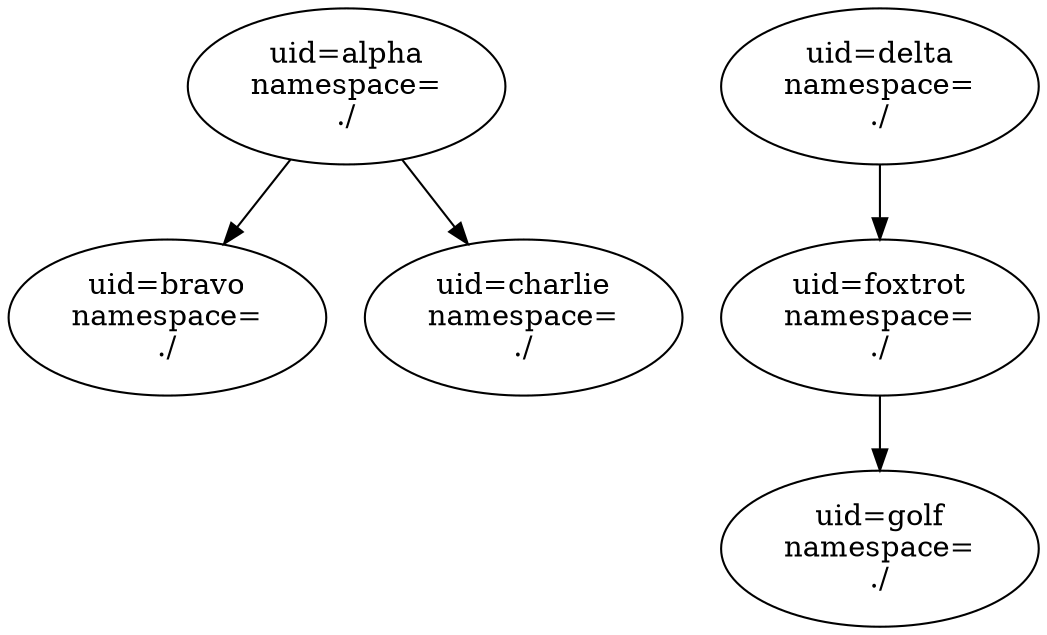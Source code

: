 strict digraph full {
  // Node definitions.
  "alpha" [
    label="uid=alpha\nnamespace=\n./\n"
    group=""
    version=""
    kind=""
    namespace=""
    name=""
    uid="alpha"
    missing="false"
    beingDeleted="false"
    deletingDependents="false"
    virtual="false"
  ];
  "bravo" [
    label="uid=bravo\nnamespace=\n./\n"
    group=""
    version=""
    kind=""
    namespace=""
    name=""
    uid="bravo"
    missing="false"
    beingDeleted="false"
    deletingDependents="false"
    virtual="false"
  ];
  "charlie" [
    label="uid=charlie\nnamespace=\n./\n"
    group=""
    version=""
    kind=""
    namespace=""
    name=""
    uid="charlie"
    missing="false"
    beingDeleted="false"
    deletingDependents="false"
    virtual="false"
  ];
  "delta" [
    label="uid=delta\nnamespace=\n./\n"
    group=""
    version=""
    kind=""
    namespace=""
    name=""
    uid="delta"
    missing="false"
    beingDeleted="false"
    deletingDependents="false"
    virtual="false"
  ];
  "foxtrot" [
    label="uid=foxtrot\nnamespace=\n./\n"
    group=""
    version=""
    kind=""
    namespace=""
    name=""
    uid="foxtrot"
    missing="false"
    beingDeleted="false"
    deletingDependents="false"
    virtual="false"
  ];
  "golf" [
    label="uid=golf\nnamespace=\n./\n"
    group=""
    version=""
    kind=""
    namespace=""
    name=""
    uid="golf"
    missing="false"
    beingDeleted="false"
    deletingDependents="false"
    virtual="false"
  ];
  // Edge definitions.
  "alpha" -> "bravo";
  "alpha" -> "charlie";
  "delta" -> "foxtrot";
  "foxtrot" -> "golf";
}
